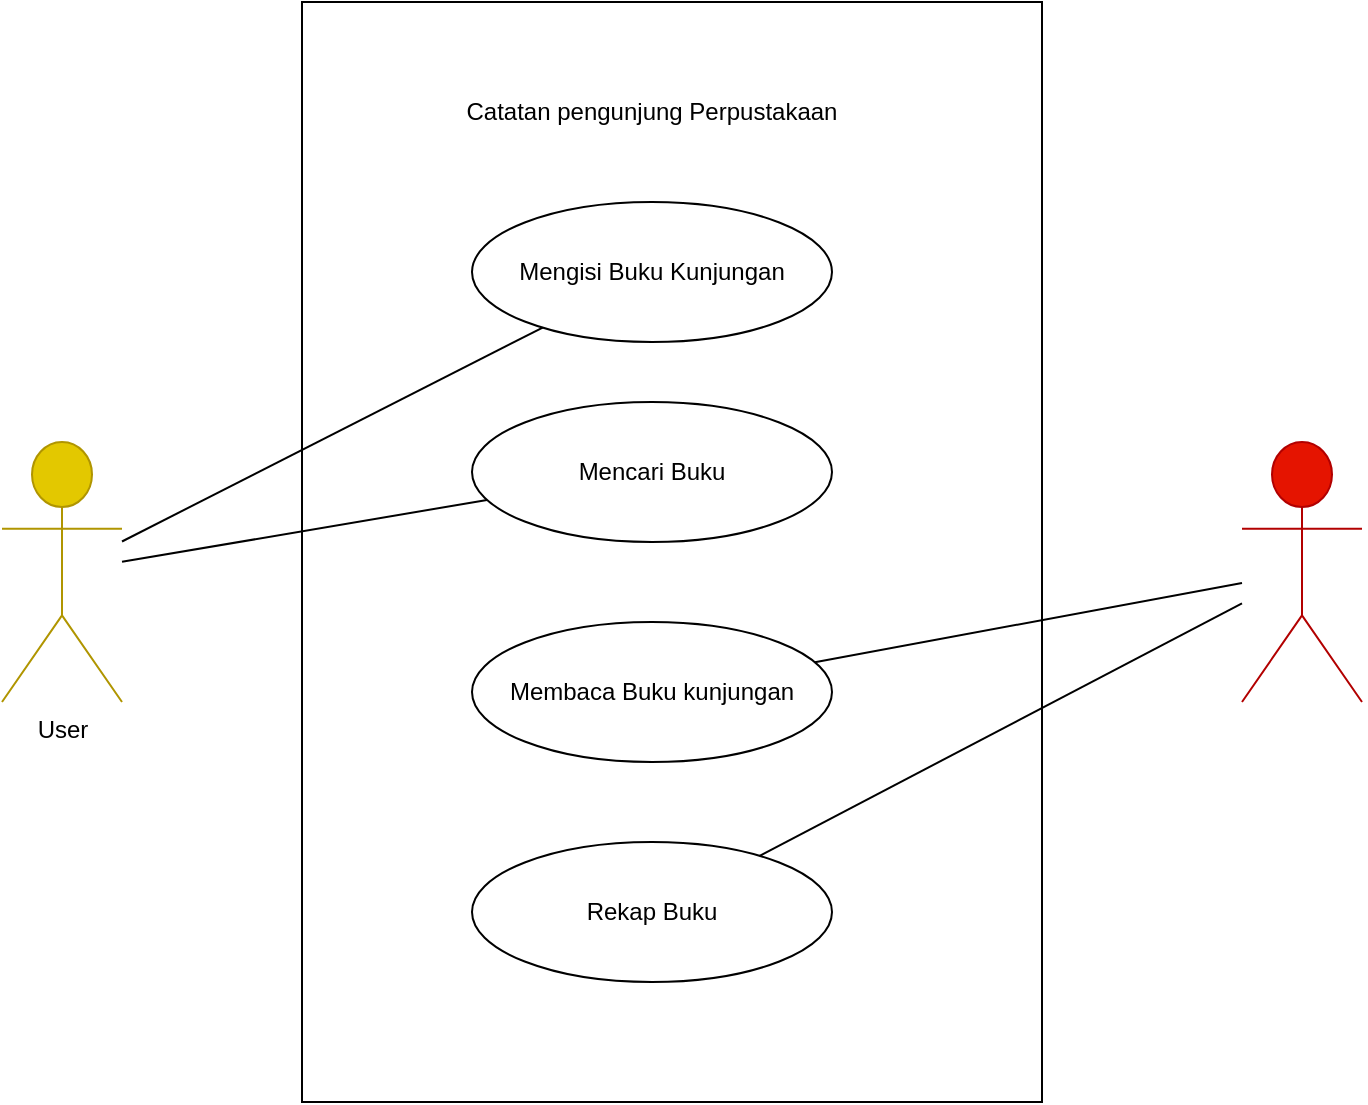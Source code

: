 <mxfile version="22.1.21" type="github">
  <diagram name="Page-1" id="DSYX0o4VI8Iqu2lYJoEG">
    <mxGraphModel dx="1434" dy="772" grid="1" gridSize="10" guides="1" tooltips="1" connect="1" arrows="1" fold="1" page="1" pageScale="1" pageWidth="850" pageHeight="1100" math="0" shadow="0">
      <root>
        <mxCell id="0" />
        <mxCell id="1" parent="0" />
        <mxCell id="6CUmjD1OcZM2PeKCMgtx-1" value="" style="rounded=0;whiteSpace=wrap;html=1;" vertex="1" parent="1">
          <mxGeometry x="250" y="60" width="370" height="550" as="geometry" />
        </mxCell>
        <mxCell id="6CUmjD1OcZM2PeKCMgtx-2" value="Catatan pengunjung Perpustakaan" style="text;html=1;strokeColor=none;fillColor=none;align=center;verticalAlign=middle;whiteSpace=wrap;rounded=0;" vertex="1" parent="1">
          <mxGeometry x="320" y="100" width="210" height="30" as="geometry" />
        </mxCell>
        <mxCell id="6CUmjD1OcZM2PeKCMgtx-4" value="Mengisi Buku Kunjungan" style="ellipse;whiteSpace=wrap;html=1;" vertex="1" parent="1">
          <mxGeometry x="335" y="160" width="180" height="70" as="geometry" />
        </mxCell>
        <mxCell id="6CUmjD1OcZM2PeKCMgtx-7" value="Mencari Buku" style="ellipse;whiteSpace=wrap;html=1;" vertex="1" parent="1">
          <mxGeometry x="335" y="260" width="180" height="70" as="geometry" />
        </mxCell>
        <mxCell id="6CUmjD1OcZM2PeKCMgtx-8" value="Membaca Buku kunjungan" style="ellipse;whiteSpace=wrap;html=1;" vertex="1" parent="1">
          <mxGeometry x="335" y="370" width="180" height="70" as="geometry" />
        </mxCell>
        <mxCell id="6CUmjD1OcZM2PeKCMgtx-9" value="Rekap Buku" style="ellipse;whiteSpace=wrap;html=1;" vertex="1" parent="1">
          <mxGeometry x="335" y="480" width="180" height="70" as="geometry" />
        </mxCell>
        <mxCell id="6CUmjD1OcZM2PeKCMgtx-10" value="pustakawan" style="shape=umlActor;verticalLabelPosition=bottom;verticalAlign=top;html=1;outlineConnect=0;fillColor=#e51400;strokeColor=#B20000;fontColor=#ffffff;" vertex="1" parent="1">
          <mxGeometry x="720" y="280" width="60" height="130" as="geometry" />
        </mxCell>
        <mxCell id="6CUmjD1OcZM2PeKCMgtx-11" value="User" style="shape=umlActor;verticalLabelPosition=bottom;verticalAlign=top;html=1;outlineConnect=0;fillColor=#e3c800;strokeColor=#B09500;fontColor=#000000;" vertex="1" parent="1">
          <mxGeometry x="100" y="280" width="60" height="130" as="geometry" />
        </mxCell>
        <mxCell id="6CUmjD1OcZM2PeKCMgtx-18" value="" style="endArrow=none;html=1;rounded=0;" edge="1" parent="1" source="6CUmjD1OcZM2PeKCMgtx-11" target="6CUmjD1OcZM2PeKCMgtx-4">
          <mxGeometry width="50" height="50" relative="1" as="geometry">
            <mxPoint x="190" y="340" as="sourcePoint" />
            <mxPoint x="240" y="290" as="targetPoint" />
          </mxGeometry>
        </mxCell>
        <mxCell id="6CUmjD1OcZM2PeKCMgtx-19" value="" style="endArrow=none;html=1;rounded=0;" edge="1" parent="1" source="6CUmjD1OcZM2PeKCMgtx-11" target="6CUmjD1OcZM2PeKCMgtx-7">
          <mxGeometry width="50" height="50" relative="1" as="geometry">
            <mxPoint x="210" y="370" as="sourcePoint" />
            <mxPoint x="260" y="320" as="targetPoint" />
          </mxGeometry>
        </mxCell>
        <mxCell id="6CUmjD1OcZM2PeKCMgtx-20" value="" style="endArrow=none;html=1;rounded=0;" edge="1" parent="1" source="6CUmjD1OcZM2PeKCMgtx-8" target="6CUmjD1OcZM2PeKCMgtx-10">
          <mxGeometry width="50" height="50" relative="1" as="geometry">
            <mxPoint x="660" y="390" as="sourcePoint" />
            <mxPoint x="710" y="340" as="targetPoint" />
          </mxGeometry>
        </mxCell>
        <mxCell id="6CUmjD1OcZM2PeKCMgtx-21" value="" style="endArrow=none;html=1;rounded=0;" edge="1" parent="1" source="6CUmjD1OcZM2PeKCMgtx-9" target="6CUmjD1OcZM2PeKCMgtx-10">
          <mxGeometry width="50" height="50" relative="1" as="geometry">
            <mxPoint x="650" y="420" as="sourcePoint" />
            <mxPoint x="700" y="370" as="targetPoint" />
          </mxGeometry>
        </mxCell>
      </root>
    </mxGraphModel>
  </diagram>
</mxfile>
